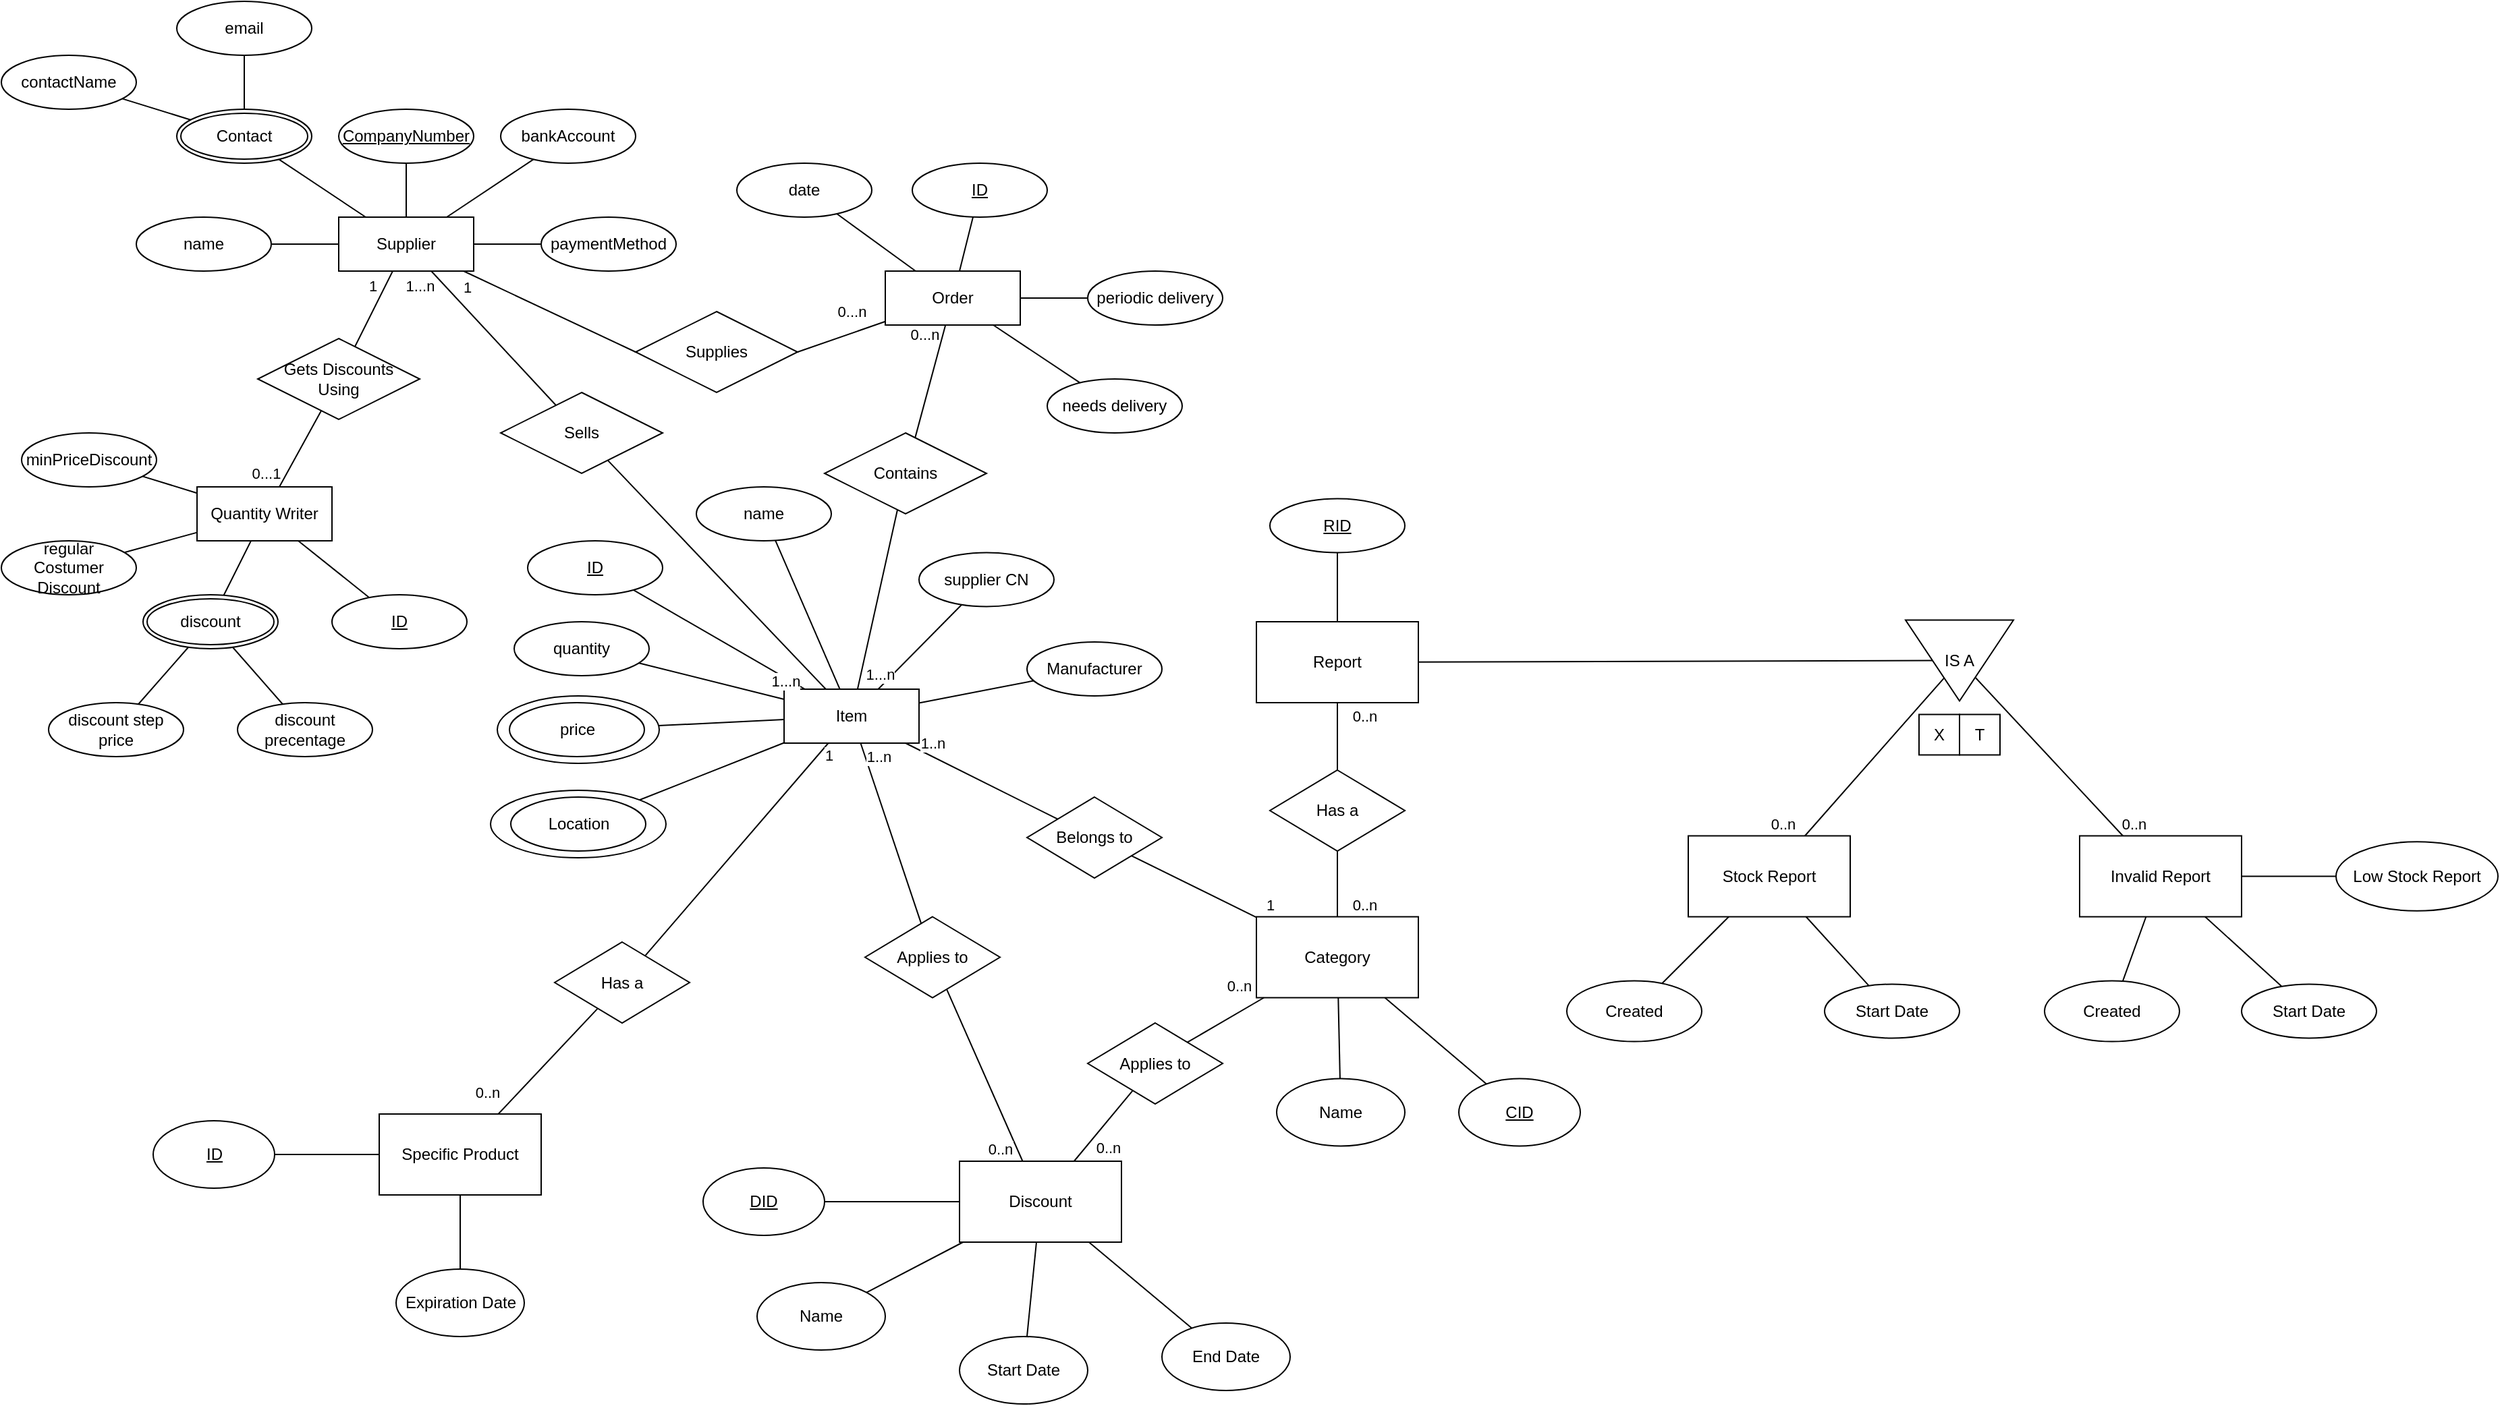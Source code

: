 <mxfile version="14.6.6" type="google"><diagram id="y3tYJqjJ787p8bvLt8Nu" name="Page-1"><mxGraphModel dx="723" dy="328" grid="1" gridSize="10" guides="1" tooltips="1" connect="1" arrows="1" fold="1" page="1" pageScale="1" pageWidth="827" pageHeight="1169" math="0" shadow="0"><root><mxCell id="0"/><mxCell id="1" parent="0"/><mxCell id="_S8KhITSTcZjrJEBdft7-25" value="" style="ellipse;whiteSpace=wrap;html=1;shadow=0;sketch=0;gradientColor=#ffffff;" parent="1" vertex="1"><mxGeometry x="402.5" y="625" width="130" height="50" as="geometry"/></mxCell><mxCell id="_S8KhITSTcZjrJEBdft7-22" value="" style="ellipse;whiteSpace=wrap;html=1;gradientColor=#ffffff;shadow=0;sketch=0;" parent="1" vertex="1"><mxGeometry x="407.5" y="555" width="120" height="50" as="geometry"/></mxCell><mxCell id="8m26D_59TUy7ycSrw9YV-2" value="Supplier" style="whiteSpace=wrap;html=1;align=center;" parent="1" vertex="1"><mxGeometry x="290" y="200" width="100" height="40" as="geometry"/></mxCell><mxCell id="8m26D_59TUy7ycSrw9YV-3" value="CompanyNumber" style="ellipse;whiteSpace=wrap;html=1;align=center;fontStyle=4;" parent="1" vertex="1"><mxGeometry x="290" y="120" width="100" height="40" as="geometry"/></mxCell><mxCell id="8m26D_59TUy7ycSrw9YV-5" value="" style="endArrow=none;html=1;rounded=0;" parent="1" source="8m26D_59TUy7ycSrw9YV-2" target="8m26D_59TUy7ycSrw9YV-3" edge="1"><mxGeometry relative="1" as="geometry"><mxPoint x="340" y="230" as="sourcePoint"/><mxPoint x="500" y="230" as="targetPoint"/></mxGeometry></mxCell><mxCell id="8m26D_59TUy7ycSrw9YV-6" value="Contact" style="ellipse;shape=doubleEllipse;margin=3;whiteSpace=wrap;html=1;align=center;" parent="1" vertex="1"><mxGeometry x="170" y="120" width="100" height="40" as="geometry"/></mxCell><mxCell id="8m26D_59TUy7ycSrw9YV-7" value="" style="endArrow=none;html=1;rounded=0;" parent="1" source="8m26D_59TUy7ycSrw9YV-2" target="8m26D_59TUy7ycSrw9YV-6" edge="1"><mxGeometry relative="1" as="geometry"><mxPoint x="340" y="230" as="sourcePoint"/><mxPoint x="500" y="230" as="targetPoint"/></mxGeometry></mxCell><mxCell id="8m26D_59TUy7ycSrw9YV-8" value="bankAccount" style="ellipse;whiteSpace=wrap;html=1;align=center;" parent="1" vertex="1"><mxGeometry x="410" y="120" width="100" height="40" as="geometry"/></mxCell><mxCell id="8m26D_59TUy7ycSrw9YV-9" value="" style="endArrow=none;html=1;rounded=0;" parent="1" source="8m26D_59TUy7ycSrw9YV-2" target="8m26D_59TUy7ycSrw9YV-8" edge="1"><mxGeometry relative="1" as="geometry"><mxPoint x="340" y="230" as="sourcePoint"/><mxPoint x="500" y="230" as="targetPoint"/></mxGeometry></mxCell><mxCell id="8m26D_59TUy7ycSrw9YV-10" value="paymentMethod" style="ellipse;whiteSpace=wrap;html=1;align=center;" parent="1" vertex="1"><mxGeometry x="440" y="200" width="100" height="40" as="geometry"/></mxCell><mxCell id="8m26D_59TUy7ycSrw9YV-11" value="" style="endArrow=none;html=1;rounded=0;" parent="1" source="8m26D_59TUy7ycSrw9YV-2" target="8m26D_59TUy7ycSrw9YV-10" edge="1"><mxGeometry relative="1" as="geometry"><mxPoint x="400" y="280" as="sourcePoint"/><mxPoint x="530" y="310" as="targetPoint"/></mxGeometry></mxCell><mxCell id="8m26D_59TUy7ycSrw9YV-12" value="name" style="ellipse;whiteSpace=wrap;html=1;align=center;" parent="1" vertex="1"><mxGeometry x="140" y="200" width="100" height="40" as="geometry"/></mxCell><mxCell id="8m26D_59TUy7ycSrw9YV-13" value="" style="endArrow=none;html=1;rounded=0;" parent="1" source="8m26D_59TUy7ycSrw9YV-2" target="8m26D_59TUy7ycSrw9YV-12" edge="1"><mxGeometry relative="1" as="geometry"><mxPoint x="100" y="280" as="sourcePoint"/><mxPoint x="230" y="310" as="targetPoint"/></mxGeometry></mxCell><mxCell id="8m26D_59TUy7ycSrw9YV-14" value="Quantity Writer" style="whiteSpace=wrap;html=1;align=center;" parent="1" vertex="1"><mxGeometry x="185" y="400" width="100" height="40" as="geometry"/></mxCell><mxCell id="8m26D_59TUy7ycSrw9YV-16" value="" style="endArrow=none;html=1;rounded=0;" parent="1" source="8m26D_59TUy7ycSrw9YV-14" target="8m26D_59TUy7ycSrw9YV-17" edge="1"><mxGeometry relative="1" as="geometry"><mxPoint x="375" y="480" as="sourcePoint"/><mxPoint x="375" y="440" as="targetPoint"/></mxGeometry></mxCell><mxCell id="8m26D_59TUy7ycSrw9YV-17" value="minPriceDiscount" style="ellipse;whiteSpace=wrap;html=1;align=center;" parent="1" vertex="1"><mxGeometry x="55" y="360" width="100" height="40" as="geometry"/></mxCell><mxCell id="8m26D_59TUy7ycSrw9YV-18" value="" style="endArrow=none;html=1;rounded=0;" parent="1" source="8m26D_59TUy7ycSrw9YV-14" target="8m26D_59TUy7ycSrw9YV-19" edge="1"><mxGeometry relative="1" as="geometry"><mxPoint x="170" y="484.615" as="sourcePoint"/><mxPoint x="360" y="520" as="targetPoint"/></mxGeometry></mxCell><mxCell id="8m26D_59TUy7ycSrw9YV-19" value="regular&lt;br&gt;Costumer&lt;br&gt;Discount" style="ellipse;whiteSpace=wrap;html=1;align=center;" parent="1" vertex="1"><mxGeometry x="40" y="440" width="100" height="40" as="geometry"/></mxCell><mxCell id="8m26D_59TUy7ycSrw9YV-20" value="email" style="ellipse;whiteSpace=wrap;html=1;align=center;" parent="1" vertex="1"><mxGeometry x="170" y="40" width="100" height="40" as="geometry"/></mxCell><mxCell id="8m26D_59TUy7ycSrw9YV-21" value="contactName" style="ellipse;whiteSpace=wrap;html=1;align=center;" parent="1" vertex="1"><mxGeometry x="40" y="80" width="100" height="40" as="geometry"/></mxCell><mxCell id="8m26D_59TUy7ycSrw9YV-22" value="" style="endArrow=none;html=1;rounded=0;" parent="1" source="8m26D_59TUy7ycSrw9YV-6" target="8m26D_59TUy7ycSrw9YV-20" edge="1"><mxGeometry relative="1" as="geometry"><mxPoint x="330" y="220" as="sourcePoint"/><mxPoint x="490" y="220" as="targetPoint"/></mxGeometry></mxCell><mxCell id="8m26D_59TUy7ycSrw9YV-23" value="" style="endArrow=none;html=1;rounded=0;" parent="1" source="8m26D_59TUy7ycSrw9YV-6" target="8m26D_59TUy7ycSrw9YV-21" edge="1"><mxGeometry relative="1" as="geometry"><mxPoint x="330" y="220" as="sourcePoint"/><mxPoint x="490" y="220" as="targetPoint"/></mxGeometry></mxCell><mxCell id="8m26D_59TUy7ycSrw9YV-24" value="discount" style="ellipse;shape=doubleEllipse;margin=3;whiteSpace=wrap;html=1;align=center;" parent="1" vertex="1"><mxGeometry x="145" y="480" width="100" height="40" as="geometry"/></mxCell><mxCell id="8m26D_59TUy7ycSrw9YV-25" value="" style="endArrow=none;html=1;rounded=0;" parent="1" source="8m26D_59TUy7ycSrw9YV-14" target="8m26D_59TUy7ycSrw9YV-24" edge="1"><mxGeometry relative="1" as="geometry"><mxPoint x="345" y="400" as="sourcePoint"/><mxPoint x="505" y="400" as="targetPoint"/></mxGeometry></mxCell><mxCell id="8m26D_59TUy7ycSrw9YV-26" value="discount step price" style="ellipse;whiteSpace=wrap;html=1;align=center;" parent="1" vertex="1"><mxGeometry x="75" y="560" width="100" height="40" as="geometry"/></mxCell><mxCell id="8m26D_59TUy7ycSrw9YV-27" value="discount precentage" style="ellipse;whiteSpace=wrap;html=1;align=center;" parent="1" vertex="1"><mxGeometry x="215" y="560" width="100" height="40" as="geometry"/></mxCell><mxCell id="8m26D_59TUy7ycSrw9YV-28" value="" style="endArrow=none;html=1;rounded=0;" parent="1" source="8m26D_59TUy7ycSrw9YV-24" target="8m26D_59TUy7ycSrw9YV-27" edge="1"><mxGeometry relative="1" as="geometry"><mxPoint x="345" y="490" as="sourcePoint"/><mxPoint x="505" y="490" as="targetPoint"/></mxGeometry></mxCell><mxCell id="8m26D_59TUy7ycSrw9YV-29" value="" style="endArrow=none;html=1;rounded=0;" parent="1" source="8m26D_59TUy7ycSrw9YV-24" target="8m26D_59TUy7ycSrw9YV-26" edge="1"><mxGeometry relative="1" as="geometry"><mxPoint x="345" y="490" as="sourcePoint"/><mxPoint x="505" y="490" as="targetPoint"/></mxGeometry></mxCell><mxCell id="8m26D_59TUy7ycSrw9YV-30" value="" style="endArrow=none;html=1;rounded=0;startArrow=none;" parent="1" source="RQlOUDsLHRLv0aSgAVB9-13" target="8m26D_59TUy7ycSrw9YV-2" edge="1"><mxGeometry relative="1" as="geometry"><mxPoint x="330" y="310" as="sourcePoint"/><mxPoint x="490" y="310" as="targetPoint"/></mxGeometry></mxCell><mxCell id="8m26D_59TUy7ycSrw9YV-31" value="1" style="edgeLabel;html=1;align=center;verticalAlign=middle;resizable=0;points=[];" parent="8m26D_59TUy7ycSrw9YV-30" vertex="1" connectable="0"><mxGeometry x="0.777" y="2" relative="1" as="geometry"><mxPoint x="-10" y="5" as="offset"/></mxGeometry></mxCell><mxCell id="8m26D_59TUy7ycSrw9YV-33" value="Order" style="whiteSpace=wrap;html=1;align=center;" parent="1" vertex="1"><mxGeometry x="695" y="240" width="100" height="40" as="geometry"/></mxCell><mxCell id="8m26D_59TUy7ycSrw9YV-34" value="ID" style="ellipse;whiteSpace=wrap;html=1;align=center;fontStyle=4;" parent="1" vertex="1"><mxGeometry x="285" y="480" width="100" height="40" as="geometry"/></mxCell><mxCell id="8m26D_59TUy7ycSrw9YV-35" value="" style="endArrow=none;html=1;rounded=0;" parent="1" source="8m26D_59TUy7ycSrw9YV-14" target="8m26D_59TUy7ycSrw9YV-34" edge="1"><mxGeometry relative="1" as="geometry"><mxPoint x="375" y="410" as="sourcePoint"/><mxPoint x="535" y="410" as="targetPoint"/></mxGeometry></mxCell><mxCell id="8m26D_59TUy7ycSrw9YV-36" value="ID" style="ellipse;whiteSpace=wrap;html=1;align=center;fontStyle=4;" parent="1" vertex="1"><mxGeometry x="715" y="160" width="100" height="40" as="geometry"/></mxCell><mxCell id="8m26D_59TUy7ycSrw9YV-37" value="" style="endArrow=none;html=1;rounded=0;" parent="1" source="8m26D_59TUy7ycSrw9YV-36" target="8m26D_59TUy7ycSrw9YV-33" edge="1"><mxGeometry relative="1" as="geometry"><mxPoint x="405" y="160" as="sourcePoint"/><mxPoint x="565" y="160" as="targetPoint"/></mxGeometry></mxCell><mxCell id="8m26D_59TUy7ycSrw9YV-38" value="date" style="ellipse;whiteSpace=wrap;html=1;align=center;" parent="1" vertex="1"><mxGeometry x="585" y="160" width="100" height="40" as="geometry"/></mxCell><mxCell id="8m26D_59TUy7ycSrw9YV-39" value="" style="endArrow=none;html=1;rounded=0;" parent="1" source="8m26D_59TUy7ycSrw9YV-38" target="8m26D_59TUy7ycSrw9YV-33" edge="1"><mxGeometry relative="1" as="geometry"><mxPoint x="405" y="160" as="sourcePoint"/><mxPoint x="565" y="160" as="targetPoint"/></mxGeometry></mxCell><mxCell id="8m26D_59TUy7ycSrw9YV-40" value="periodic delivery" style="ellipse;whiteSpace=wrap;html=1;align=center;" parent="1" vertex="1"><mxGeometry x="845" y="240" width="100" height="40" as="geometry"/></mxCell><mxCell id="8m26D_59TUy7ycSrw9YV-41" value="" style="endArrow=none;html=1;rounded=0;" parent="1" source="8m26D_59TUy7ycSrw9YV-33" target="8m26D_59TUy7ycSrw9YV-40" edge="1"><mxGeometry relative="1" as="geometry"><mxPoint x="665" y="160" as="sourcePoint"/><mxPoint x="825" y="160" as="targetPoint"/></mxGeometry></mxCell><mxCell id="8m26D_59TUy7ycSrw9YV-42" value="needs delivery" style="ellipse;whiteSpace=wrap;html=1;align=center;" parent="1" vertex="1"><mxGeometry x="815" y="320" width="100" height="40" as="geometry"/></mxCell><mxCell id="8m26D_59TUy7ycSrw9YV-43" value="" style="endArrow=none;html=1;rounded=0;" parent="1" source="8m26D_59TUy7ycSrw9YV-33" target="8m26D_59TUy7ycSrw9YV-42" edge="1"><mxGeometry relative="1" as="geometry"><mxPoint x="665" y="250" as="sourcePoint"/><mxPoint x="825" y="250" as="targetPoint"/></mxGeometry></mxCell><mxCell id="8m26D_59TUy7ycSrw9YV-44" value="Item" style="whiteSpace=wrap;html=1;align=center;" parent="1" vertex="1"><mxGeometry x="620" y="550" width="100" height="40" as="geometry"/></mxCell><mxCell id="8m26D_59TUy7ycSrw9YV-46" value="" style="endArrow=none;html=1;rounded=0;" parent="1" source="8m26D_59TUy7ycSrw9YV-44" target="8m26D_59TUy7ycSrw9YV-48" edge="1"><mxGeometry relative="1" as="geometry"><mxPoint x="540" y="510" as="sourcePoint"/><mxPoint x="790.0" y="570" as="targetPoint"/></mxGeometry></mxCell><mxCell id="8m26D_59TUy7ycSrw9YV-48" value="name" style="ellipse;whiteSpace=wrap;html=1;align=center;" parent="1" vertex="1"><mxGeometry x="555" y="400" width="100" height="40" as="geometry"/></mxCell><mxCell id="8m26D_59TUy7ycSrw9YV-49" value="supplier CN" style="ellipse;whiteSpace=wrap;html=1;align=center;" parent="1" vertex="1"><mxGeometry x="720" y="448.75" width="100" height="40" as="geometry"/></mxCell><mxCell id="8m26D_59TUy7ycSrw9YV-50" value="" style="endArrow=none;html=1;rounded=0;" parent="1" source="8m26D_59TUy7ycSrw9YV-44" target="8m26D_59TUy7ycSrw9YV-49" edge="1"><mxGeometry relative="1" as="geometry"><mxPoint x="741.25" y="553.624" as="sourcePoint"/><mxPoint x="721.25" y="490" as="targetPoint"/></mxGeometry></mxCell><mxCell id="8m26D_59TUy7ycSrw9YV-51" value="price" style="ellipse;whiteSpace=wrap;html=1;align=center;" parent="1" vertex="1"><mxGeometry x="416.5" y="560" width="100" height="40" as="geometry"/></mxCell><mxCell id="8m26D_59TUy7ycSrw9YV-52" value="" style="endArrow=none;html=1;rounded=0;" parent="1" source="8m26D_59TUy7ycSrw9YV-44" target="_S8KhITSTcZjrJEBdft7-22" edge="1"><mxGeometry relative="1" as="geometry"><mxPoint x="540" y="510" as="sourcePoint"/><mxPoint x="700" y="510" as="targetPoint"/></mxGeometry></mxCell><mxCell id="8m26D_59TUy7ycSrw9YV-53" value="quantity" style="ellipse;whiteSpace=wrap;html=1;align=center;" parent="1" vertex="1"><mxGeometry x="420" y="500" width="100" height="40" as="geometry"/></mxCell><mxCell id="8m26D_59TUy7ycSrw9YV-54" value="" style="endArrow=none;html=1;rounded=0;" parent="1" source="8m26D_59TUy7ycSrw9YV-53" target="8m26D_59TUy7ycSrw9YV-44" edge="1"><mxGeometry relative="1" as="geometry"><mxPoint x="540" y="510" as="sourcePoint"/><mxPoint x="700" y="510" as="targetPoint"/></mxGeometry></mxCell><mxCell id="8m26D_59TUy7ycSrw9YV-55" value="ID" style="ellipse;whiteSpace=wrap;html=1;align=center;fontStyle=4;" parent="1" vertex="1"><mxGeometry x="430" y="440" width="100" height="40" as="geometry"/></mxCell><mxCell id="8m26D_59TUy7ycSrw9YV-56" value="" style="endArrow=none;html=1;rounded=0;" parent="1" source="8m26D_59TUy7ycSrw9YV-55" target="8m26D_59TUy7ycSrw9YV-44" edge="1"><mxGeometry relative="1" as="geometry"><mxPoint x="540" y="510" as="sourcePoint"/><mxPoint x="700" y="510" as="targetPoint"/></mxGeometry></mxCell><mxCell id="8m26D_59TUy7ycSrw9YV-57" value="" style="endArrow=none;html=1;rounded=0;startArrow=none;" parent="1" source="RQlOUDsLHRLv0aSgAVB9-5" target="8m26D_59TUy7ycSrw9YV-44" edge="1"><mxGeometry relative="1" as="geometry"><mxPoint x="540" y="360" as="sourcePoint"/><mxPoint x="700" y="360" as="targetPoint"/></mxGeometry></mxCell><mxCell id="8m26D_59TUy7ycSrw9YV-59" value="1...n" style="edgeLabel;html=1;align=center;verticalAlign=middle;resizable=0;points=[];" parent="8m26D_59TUy7ycSrw9YV-57" vertex="1" connectable="0"><mxGeometry x="0.821" relative="1" as="geometry"><mxPoint x="14" y="1" as="offset"/></mxGeometry></mxCell><mxCell id="8m26D_59TUy7ycSrw9YV-60" value="" style="endArrow=none;html=1;rounded=0;startArrow=none;" parent="1" source="RQlOUDsLHRLv0aSgAVB9-9" target="8m26D_59TUy7ycSrw9YV-44" edge="1"><mxGeometry relative="1" as="geometry"><mxPoint x="290" y="360" as="sourcePoint"/><mxPoint x="450" y="360" as="targetPoint"/></mxGeometry></mxCell><mxCell id="8m26D_59TUy7ycSrw9YV-62" value="1...n" style="edgeLabel;html=1;align=center;verticalAlign=middle;resizable=0;points=[];" parent="8m26D_59TUy7ycSrw9YV-60" vertex="1" connectable="0"><mxGeometry x="0.901" y="3" relative="1" as="geometry"><mxPoint x="-24" y="4" as="offset"/></mxGeometry></mxCell><mxCell id="8m26D_59TUy7ycSrw9YV-63" value="" style="endArrow=none;html=1;rounded=0;entryX=0;entryY=0.5;entryDx=0;entryDy=0;" parent="1" source="8m26D_59TUy7ycSrw9YV-2" target="RQlOUDsLHRLv0aSgAVB9-1" edge="1"><mxGeometry relative="1" as="geometry"><mxPoint x="290" y="270" as="sourcePoint"/><mxPoint x="450" y="270" as="targetPoint"/></mxGeometry></mxCell><mxCell id="8m26D_59TUy7ycSrw9YV-65" value="1" style="edgeLabel;html=1;align=center;verticalAlign=middle;resizable=0;points=[];" parent="8m26D_59TUy7ycSrw9YV-63" vertex="1" connectable="0"><mxGeometry x="-0.886" y="2" relative="1" as="geometry"><mxPoint x="-6" y="10" as="offset"/></mxGeometry></mxCell><mxCell id="9Jhgp5Qa3sMmV0Nlwl-5-1" value="Report" style="rounded=0;whiteSpace=wrap;html=1;" parent="1" vertex="1"><mxGeometry x="970" y="500" width="120" height="60" as="geometry"/></mxCell><mxCell id="9Jhgp5Qa3sMmV0Nlwl-5-3" value="IS A" style="triangle;whiteSpace=wrap;html=1;rotation=90;verticalAlign=middle;horizontal=0;" parent="1" vertex="1"><mxGeometry x="1461" y="488.75" width="60" height="80" as="geometry"/></mxCell><mxCell id="9Jhgp5Qa3sMmV0Nlwl-5-4" value="" style="endArrow=none;html=1;" parent="1" source="9Jhgp5Qa3sMmV0Nlwl-5-3" target="9Jhgp5Qa3sMmV0Nlwl-5-1" edge="1"><mxGeometry width="50" height="50" relative="1" as="geometry"><mxPoint x="1350" y="630" as="sourcePoint"/><mxPoint x="1250" y="674.803" as="targetPoint"/></mxGeometry></mxCell><mxCell id="9Jhgp5Qa3sMmV0Nlwl-5-5" value="X" style="rounded=0;whiteSpace=wrap;html=1;" parent="1" vertex="1"><mxGeometry x="1461" y="568.75" width="30" height="30" as="geometry"/></mxCell><mxCell id="9Jhgp5Qa3sMmV0Nlwl-5-6" value="T" style="rounded=0;whiteSpace=wrap;html=1;" parent="1" vertex="1"><mxGeometry x="1491" y="568.75" width="30" height="30" as="geometry"/></mxCell><mxCell id="9Jhgp5Qa3sMmV0Nlwl-5-7" value="Created" style="ellipse;whiteSpace=wrap;html=1;" parent="1" vertex="1"><mxGeometry x="1200" y="766.25" width="100" height="45" as="geometry"/></mxCell><mxCell id="9Jhgp5Qa3sMmV0Nlwl-5-8" value="Start Date" style="ellipse;whiteSpace=wrap;html=1;" parent="1" vertex="1"><mxGeometry x="1391" y="768.75" width="100" height="40" as="geometry"/></mxCell><mxCell id="9Jhgp5Qa3sMmV0Nlwl-5-10" value="&lt;u&gt;RID&lt;/u&gt;" style="ellipse;whiteSpace=wrap;html=1;" parent="1" vertex="1"><mxGeometry x="980" y="408.75" width="100" height="40" as="geometry"/></mxCell><mxCell id="9Jhgp5Qa3sMmV0Nlwl-5-11" value="" style="endArrow=none;html=1;" parent="1" source="9Jhgp5Qa3sMmV0Nlwl-5-7" target="9Jhgp5Qa3sMmV0Nlwl-5-17" edge="1"><mxGeometry width="50" height="50" relative="1" as="geometry"><mxPoint x="1601" y="528.75" as="sourcePoint"/><mxPoint x="1651" y="478.75" as="targetPoint"/></mxGeometry></mxCell><mxCell id="9Jhgp5Qa3sMmV0Nlwl-5-12" value="" style="endArrow=none;html=1;" parent="1" source="9Jhgp5Qa3sMmV0Nlwl-5-17" target="9Jhgp5Qa3sMmV0Nlwl-5-8" edge="1"><mxGeometry width="50" height="50" relative="1" as="geometry"><mxPoint x="1601" y="528.75" as="sourcePoint"/><mxPoint x="1651" y="478.75" as="targetPoint"/></mxGeometry></mxCell><mxCell id="9Jhgp5Qa3sMmV0Nlwl-5-13" value="" style="endArrow=none;html=1;" parent="1" source="9Jhgp5Qa3sMmV0Nlwl-5-1" target="9Jhgp5Qa3sMmV0Nlwl-5-10" edge="1"><mxGeometry width="50" height="50" relative="1" as="geometry"><mxPoint x="1140" y="370" as="sourcePoint"/><mxPoint x="1190" y="320" as="targetPoint"/></mxGeometry></mxCell><mxCell id="9Jhgp5Qa3sMmV0Nlwl-5-17" value="Stock Report" style="rounded=0;whiteSpace=wrap;html=1;" parent="1" vertex="1"><mxGeometry x="1290" y="658.75" width="120" height="60" as="geometry"/></mxCell><mxCell id="9Jhgp5Qa3sMmV0Nlwl-5-19" value="0..n" style="endArrow=none;html=1;" parent="1" source="9Jhgp5Qa3sMmV0Nlwl-5-17" target="9Jhgp5Qa3sMmV0Nlwl-5-3" edge="1"><mxGeometry x="-1" y="19" width="50" height="50" relative="1" as="geometry"><mxPoint x="1601" y="768.75" as="sourcePoint"/><mxPoint x="1651" y="718.75" as="targetPoint"/><mxPoint x="-2" y="4" as="offset"/></mxGeometry></mxCell><mxCell id="9Jhgp5Qa3sMmV0Nlwl-5-20" value="0..n" style="endArrow=none;html=1;" parent="1" source="oQ6xz8nVM0tBD6Oi64CE-7" target="9Jhgp5Qa3sMmV0Nlwl-5-3" edge="1"><mxGeometry x="-0.988" y="-12" width="50" height="50" relative="1" as="geometry"><mxPoint x="1806.812" y="808.75" as="sourcePoint"/><mxPoint x="1651" y="718.75" as="targetPoint"/><mxPoint as="offset"/></mxGeometry></mxCell><mxCell id="oQ6xz8nVM0tBD6Oi64CE-1" value="Created" style="ellipse;whiteSpace=wrap;html=1;" parent="1" vertex="1"><mxGeometry x="1554" y="766.25" width="100" height="45" as="geometry"/></mxCell><mxCell id="oQ6xz8nVM0tBD6Oi64CE-2" value="Start Date" style="ellipse;whiteSpace=wrap;html=1;" parent="1" vertex="1"><mxGeometry x="1700" y="768.75" width="100" height="40" as="geometry"/></mxCell><mxCell id="oQ6xz8nVM0tBD6Oi64CE-4" value="" style="endArrow=none;html=1;" parent="1" source="oQ6xz8nVM0tBD6Oi64CE-1" target="oQ6xz8nVM0tBD6Oi64CE-7" edge="1"><mxGeometry width="50" height="50" relative="1" as="geometry"><mxPoint x="1911" y="556.25" as="sourcePoint"/><mxPoint x="1961" y="506.25" as="targetPoint"/></mxGeometry></mxCell><mxCell id="oQ6xz8nVM0tBD6Oi64CE-5" value="" style="endArrow=none;html=1;" parent="1" source="oQ6xz8nVM0tBD6Oi64CE-7" target="oQ6xz8nVM0tBD6Oi64CE-2" edge="1"><mxGeometry width="50" height="50" relative="1" as="geometry"><mxPoint x="1911" y="556.25" as="sourcePoint"/><mxPoint x="1961" y="506.25" as="targetPoint"/></mxGeometry></mxCell><mxCell id="_S8KhITSTcZjrJEBdft7-48" value="" style="rounded=0;orthogonalLoop=1;jettySize=auto;html=1;endArrow=none;endFill=0;" parent="1" source="oQ6xz8nVM0tBD6Oi64CE-7" target="_S8KhITSTcZjrJEBdft7-47" edge="1"><mxGeometry relative="1" as="geometry"/></mxCell><mxCell id="oQ6xz8nVM0tBD6Oi64CE-7" value="Invalid Report" style="rounded=0;whiteSpace=wrap;html=1;" parent="1" vertex="1"><mxGeometry x="1580" y="658.75" width="120" height="60" as="geometry"/></mxCell><mxCell id="_S8KhITSTcZjrJEBdft7-1" value="Category" style="rounded=0;whiteSpace=wrap;html=1;" parent="1" vertex="1"><mxGeometry x="970" y="718.75" width="120" height="60" as="geometry"/></mxCell><mxCell id="_S8KhITSTcZjrJEBdft7-2" value="0..n" style="endArrow=none;html=1;" parent="1" source="9Jhgp5Qa3sMmV0Nlwl-5-1" target="_S8KhITSTcZjrJEBdft7-35" edge="1"><mxGeometry x="-0.6" y="20" width="50" height="50" relative="1" as="geometry"><mxPoint x="1150" y="280" as="sourcePoint"/><mxPoint x="1200" y="230" as="targetPoint"/><mxPoint as="offset"/></mxGeometry></mxCell><mxCell id="_S8KhITSTcZjrJEBdft7-3" value="&lt;u&gt;CID&lt;/u&gt;" style="ellipse;whiteSpace=wrap;html=1;" parent="1" vertex="1"><mxGeometry x="1120" y="838.75" width="90" height="50" as="geometry"/></mxCell><mxCell id="_S8KhITSTcZjrJEBdft7-4" value="Name" style="ellipse;whiteSpace=wrap;html=1;" parent="1" vertex="1"><mxGeometry x="985" y="838.75" width="95" height="50" as="geometry"/></mxCell><mxCell id="_S8KhITSTcZjrJEBdft7-5" value="" style="endArrow=none;html=1;" parent="1" source="_S8KhITSTcZjrJEBdft7-3" target="_S8KhITSTcZjrJEBdft7-1" edge="1"><mxGeometry width="50" height="50" relative="1" as="geometry"><mxPoint x="1230" y="268.75" as="sourcePoint"/><mxPoint x="1280" y="218.75" as="targetPoint"/></mxGeometry></mxCell><mxCell id="_S8KhITSTcZjrJEBdft7-6" value="" style="endArrow=none;html=1;" parent="1" source="_S8KhITSTcZjrJEBdft7-1" target="_S8KhITSTcZjrJEBdft7-4" edge="1"><mxGeometry width="50" height="50" relative="1" as="geometry"><mxPoint x="1240" y="178.75" as="sourcePoint"/><mxPoint x="1280" y="118.75" as="targetPoint"/></mxGeometry></mxCell><mxCell id="_S8KhITSTcZjrJEBdft7-7" value="Discount" style="rounded=0;whiteSpace=wrap;html=1;" parent="1" vertex="1"><mxGeometry x="750" y="900" width="120" height="60" as="geometry"/></mxCell><mxCell id="_S8KhITSTcZjrJEBdft7-8" value="0..n" style="endArrow=none;html=1;" parent="1" edge="1"><mxGeometry x="-0.655" y="-17" width="50" height="50" relative="1" as="geometry"><mxPoint x="975.571" y="778.75" as="sourcePoint"/><mxPoint x="917.352" y="812.711" as="targetPoint"/><mxPoint as="offset"/></mxGeometry></mxCell><mxCell id="_S8KhITSTcZjrJEBdft7-9" value="&lt;u&gt;DID&lt;/u&gt;" style="ellipse;whiteSpace=wrap;html=1;" parent="1" vertex="1"><mxGeometry x="560" y="905" width="90" height="50" as="geometry"/></mxCell><mxCell id="_S8KhITSTcZjrJEBdft7-10" value="Name" style="ellipse;whiteSpace=wrap;html=1;" parent="1" vertex="1"><mxGeometry x="600" y="990" width="95" height="50" as="geometry"/></mxCell><mxCell id="_S8KhITSTcZjrJEBdft7-11" value="Start Date" style="ellipse;whiteSpace=wrap;html=1;" parent="1" vertex="1"><mxGeometry x="750" y="1030" width="95" height="50" as="geometry"/></mxCell><mxCell id="_S8KhITSTcZjrJEBdft7-12" value="End Date" style="ellipse;whiteSpace=wrap;html=1;" parent="1" vertex="1"><mxGeometry x="900" y="1020" width="95" height="50" as="geometry"/></mxCell><mxCell id="_S8KhITSTcZjrJEBdft7-13" value="" style="endArrow=none;html=1;" parent="1" source="_S8KhITSTcZjrJEBdft7-9" target="_S8KhITSTcZjrJEBdft7-7" edge="1"><mxGeometry width="50" height="50" relative="1" as="geometry"><mxPoint x="1520" y="430" as="sourcePoint"/><mxPoint x="1570" y="380" as="targetPoint"/></mxGeometry></mxCell><mxCell id="_S8KhITSTcZjrJEBdft7-14" value="" style="endArrow=none;html=1;" parent="1" source="_S8KhITSTcZjrJEBdft7-10" target="_S8KhITSTcZjrJEBdft7-7" edge="1"><mxGeometry width="50" height="50" relative="1" as="geometry"><mxPoint x="1610.004" y="266.854" as="sourcePoint"/><mxPoint x="1663.15" y="320" as="targetPoint"/></mxGeometry></mxCell><mxCell id="_S8KhITSTcZjrJEBdft7-15" value="" style="endArrow=none;html=1;" parent="1" source="_S8KhITSTcZjrJEBdft7-11" target="_S8KhITSTcZjrJEBdft7-7" edge="1"><mxGeometry width="50" height="50" relative="1" as="geometry"><mxPoint x="1520" y="430" as="sourcePoint"/><mxPoint x="1570" y="380" as="targetPoint"/></mxGeometry></mxCell><mxCell id="_S8KhITSTcZjrJEBdft7-16" value="" style="endArrow=none;html=1;" parent="1" source="_S8KhITSTcZjrJEBdft7-12" target="_S8KhITSTcZjrJEBdft7-7" edge="1"><mxGeometry width="50" height="50" relative="1" as="geometry"><mxPoint x="1520" y="430" as="sourcePoint"/><mxPoint x="1570" y="380" as="targetPoint"/></mxGeometry></mxCell><mxCell id="_S8KhITSTcZjrJEBdft7-18" value="1..n" style="endArrow=none;html=1;" parent="1" source="_S8KhITSTcZjrJEBdft7-44" target="8m26D_59TUy7ycSrw9YV-44" edge="1"><mxGeometry x="0.806" y="-9" width="50" height="50" relative="1" as="geometry"><mxPoint x="670" y="770" as="sourcePoint"/><mxPoint x="770" y="600" as="targetPoint"/><mxPoint as="offset"/></mxGeometry></mxCell><mxCell id="_S8KhITSTcZjrJEBdft7-19" value="Manufacturer" style="ellipse;whiteSpace=wrap;html=1;align=center;" parent="1" vertex="1"><mxGeometry x="800" y="515" width="100" height="40" as="geometry"/></mxCell><mxCell id="_S8KhITSTcZjrJEBdft7-20" value="" style="endArrow=none;html=1;" parent="1" source="8m26D_59TUy7ycSrw9YV-44" target="_S8KhITSTcZjrJEBdft7-19" edge="1"><mxGeometry width="50" height="50" relative="1" as="geometry"><mxPoint x="720" y="650" as="sourcePoint"/><mxPoint x="770" y="600" as="targetPoint"/></mxGeometry></mxCell><mxCell id="_S8KhITSTcZjrJEBdft7-24" value="Location" style="ellipse;whiteSpace=wrap;html=1;align=center;" parent="1" vertex="1"><mxGeometry x="417.5" y="630" width="100" height="40" as="geometry"/></mxCell><mxCell id="_S8KhITSTcZjrJEBdft7-26" value="" style="endArrow=none;html=1;" parent="1" source="_S8KhITSTcZjrJEBdft7-25" target="8m26D_59TUy7ycSrw9YV-44" edge="1"><mxGeometry width="50" height="50" relative="1" as="geometry"><mxPoint x="690" y="620" as="sourcePoint"/><mxPoint x="740" y="570" as="targetPoint"/></mxGeometry></mxCell><mxCell id="_S8KhITSTcZjrJEBdft7-28" value="Specific Product" style="rounded=0;whiteSpace=wrap;html=1;shadow=0;sketch=0;gradientColor=#ffffff;" parent="1" vertex="1"><mxGeometry x="320" y="865" width="120" height="60" as="geometry"/></mxCell><mxCell id="_S8KhITSTcZjrJEBdft7-29" value="1" style="endArrow=none;html=1;" parent="1" source="_S8KhITSTcZjrJEBdft7-39" target="8m26D_59TUy7ycSrw9YV-44" edge="1"><mxGeometry x="0.927" y="-7" width="50" height="50" relative="1" as="geometry"><mxPoint x="370" y="740" as="sourcePoint"/><mxPoint x="860" y="730" as="targetPoint"/><mxPoint y="-1" as="offset"/></mxGeometry></mxCell><mxCell id="_S8KhITSTcZjrJEBdft7-31" value="&lt;u&gt;ID&lt;/u&gt;" style="ellipse;whiteSpace=wrap;html=1;" parent="1" vertex="1"><mxGeometry x="152.5" y="870" width="90" height="50" as="geometry"/></mxCell><mxCell id="_S8KhITSTcZjrJEBdft7-32" value="Expiration Date" style="ellipse;whiteSpace=wrap;html=1;" parent="1" vertex="1"><mxGeometry x="332.5" y="980" width="95" height="50" as="geometry"/></mxCell><mxCell id="_S8KhITSTcZjrJEBdft7-33" value="" style="endArrow=none;html=1;" parent="1" source="_S8KhITSTcZjrJEBdft7-31" target="_S8KhITSTcZjrJEBdft7-28" edge="1"><mxGeometry width="50" height="50" relative="1" as="geometry"><mxPoint x="485" y="905" as="sourcePoint"/><mxPoint x="535" y="855" as="targetPoint"/></mxGeometry></mxCell><mxCell id="_S8KhITSTcZjrJEBdft7-34" value="" style="endArrow=none;html=1;" parent="1" source="_S8KhITSTcZjrJEBdft7-32" target="_S8KhITSTcZjrJEBdft7-28" edge="1"><mxGeometry width="50" height="50" relative="1" as="geometry"><mxPoint x="485" y="905" as="sourcePoint"/><mxPoint x="375" y="925" as="targetPoint"/></mxGeometry></mxCell><mxCell id="_S8KhITSTcZjrJEBdft7-35" value="Has a" style="rhombus;whiteSpace=wrap;html=1;shadow=0;sketch=0;gradientColor=#ffffff;" parent="1" vertex="1"><mxGeometry x="980" y="610" width="100" height="60" as="geometry"/></mxCell><mxCell id="_S8KhITSTcZjrJEBdft7-36" value="0..n" style="endArrow=none;html=1;" parent="1" source="_S8KhITSTcZjrJEBdft7-1" target="_S8KhITSTcZjrJEBdft7-35" edge="1"><mxGeometry x="-0.641" y="-20" width="50" height="50" relative="1" as="geometry"><mxPoint x="1160" y="790" as="sourcePoint"/><mxPoint x="1210" y="740" as="targetPoint"/><mxPoint as="offset"/></mxGeometry></mxCell><mxCell id="_S8KhITSTcZjrJEBdft7-37" value="Applies to" style="rhombus;whiteSpace=wrap;html=1;shadow=0;sketch=0;gradientColor=#ffffff;" parent="1" vertex="1"><mxGeometry x="845" y="797.5" width="100" height="60" as="geometry"/></mxCell><mxCell id="_S8KhITSTcZjrJEBdft7-38" value="0..n" style="endArrow=none;html=1;" parent="1" source="_S8KhITSTcZjrJEBdft7-7" target="_S8KhITSTcZjrJEBdft7-37" edge="1"><mxGeometry x="-0.321" y="-14" width="50" height="50" relative="1" as="geometry"><mxPoint x="760" y="750" as="sourcePoint"/><mxPoint x="810" y="700" as="targetPoint"/><mxPoint y="-1" as="offset"/></mxGeometry></mxCell><mxCell id="_S8KhITSTcZjrJEBdft7-39" value="Has a" style="rhombus;whiteSpace=wrap;html=1;shadow=0;sketch=0;gradientColor=#ffffff;" parent="1" vertex="1"><mxGeometry x="450" y="737.5" width="100" height="60" as="geometry"/></mxCell><mxCell id="_S8KhITSTcZjrJEBdft7-40" value="0..n" style="endArrow=none;html=1;" parent="1" source="_S8KhITSTcZjrJEBdft7-28" target="_S8KhITSTcZjrJEBdft7-39" edge="1"><mxGeometry x="-0.902" y="16" width="50" height="50" relative="1" as="geometry"><mxPoint x="570" y="860" as="sourcePoint"/><mxPoint x="620" y="810" as="targetPoint"/><mxPoint y="-1" as="offset"/></mxGeometry></mxCell><mxCell id="_S8KhITSTcZjrJEBdft7-41" value="Belongs to" style="rhombus;whiteSpace=wrap;html=1;shadow=0;sketch=0;gradientColor=#ffffff;" parent="1" vertex="1"><mxGeometry x="800" y="630" width="100" height="60" as="geometry"/></mxCell><mxCell id="_S8KhITSTcZjrJEBdft7-42" value="1..n" style="endArrow=none;html=1;" parent="1" source="8m26D_59TUy7ycSrw9YV-44" target="_S8KhITSTcZjrJEBdft7-41" edge="1"><mxGeometry x="-0.716" y="9" width="50" height="50" relative="1" as="geometry"><mxPoint x="760" y="720" as="sourcePoint"/><mxPoint x="810" y="670" as="targetPoint"/><mxPoint as="offset"/></mxGeometry></mxCell><mxCell id="_S8KhITSTcZjrJEBdft7-43" value="1" style="endArrow=none;html=1;" parent="1" source="_S8KhITSTcZjrJEBdft7-1" target="_S8KhITSTcZjrJEBdft7-41" edge="1"><mxGeometry x="-1" y="-14" width="50" height="50" relative="1" as="geometry"><mxPoint x="760" y="720" as="sourcePoint"/><mxPoint x="810" y="670" as="targetPoint"/><mxPoint x="4" y="3" as="offset"/></mxGeometry></mxCell><mxCell id="_S8KhITSTcZjrJEBdft7-44" value="Applies to" style="rhombus;whiteSpace=wrap;html=1;shadow=0;sketch=0;gradientColor=#ffffff;" parent="1" vertex="1"><mxGeometry x="680" y="718.75" width="100" height="60" as="geometry"/></mxCell><mxCell id="_S8KhITSTcZjrJEBdft7-45" value="0..n" style="endArrow=none;html=1;" parent="1" source="_S8KhITSTcZjrJEBdft7-7" target="_S8KhITSTcZjrJEBdft7-44" edge="1"><mxGeometry x="-0.772" y="11" width="50" height="50" relative="1" as="geometry"><mxPoint x="760" y="720" as="sourcePoint"/><mxPoint x="810" y="670" as="targetPoint"/><mxPoint y="1" as="offset"/></mxGeometry></mxCell><mxCell id="_S8KhITSTcZjrJEBdft7-47" value="Low Stock Report" style="ellipse;whiteSpace=wrap;html=1;rounded=0;" parent="1" vertex="1"><mxGeometry x="1770" y="663.13" width="120" height="51.25" as="geometry"/></mxCell><mxCell id="RQlOUDsLHRLv0aSgAVB9-1" value="Supplies" style="shape=rhombus;perimeter=rhombusPerimeter;whiteSpace=wrap;html=1;align=center;" vertex="1" parent="1"><mxGeometry x="510" y="270" width="120" height="60" as="geometry"/></mxCell><mxCell id="RQlOUDsLHRLv0aSgAVB9-2" value="" style="endArrow=none;html=1;rounded=0;exitX=1;exitY=0.5;exitDx=0;exitDy=0;" edge="1" parent="1" source="RQlOUDsLHRLv0aSgAVB9-1" target="8m26D_59TUy7ycSrw9YV-33"><mxGeometry relative="1" as="geometry"><mxPoint x="392.5" y="250" as="sourcePoint"/><mxPoint x="520" y="310" as="targetPoint"/></mxGeometry></mxCell><mxCell id="RQlOUDsLHRLv0aSgAVB9-3" value="0...n" style="edgeLabel;html=1;align=center;verticalAlign=middle;resizable=0;points=[];" vertex="1" connectable="0" parent="RQlOUDsLHRLv0aSgAVB9-2"><mxGeometry x="0.758" y="-2" relative="1" as="geometry"><mxPoint x="-18" y="-12" as="offset"/></mxGeometry></mxCell><mxCell id="RQlOUDsLHRLv0aSgAVB9-5" value="Contains" style="shape=rhombus;perimeter=rhombusPerimeter;whiteSpace=wrap;html=1;align=center;" vertex="1" parent="1"><mxGeometry x="650" y="360" width="120" height="60" as="geometry"/></mxCell><mxCell id="RQlOUDsLHRLv0aSgAVB9-6" value="" style="endArrow=none;html=1;rounded=0;" edge="1" parent="1" source="8m26D_59TUy7ycSrw9YV-33" target="RQlOUDsLHRLv0aSgAVB9-5"><mxGeometry relative="1" as="geometry"><mxPoint x="740.161" y="280" as="sourcePoint"/><mxPoint x="674.839" y="550" as="targetPoint"/></mxGeometry></mxCell><mxCell id="RQlOUDsLHRLv0aSgAVB9-7" value="0...n" style="edgeLabel;html=1;align=center;verticalAlign=middle;resizable=0;points=[];" vertex="1" connectable="0" parent="RQlOUDsLHRLv0aSgAVB9-6"><mxGeometry x="-0.804" relative="1" as="geometry"><mxPoint x="-14" y="-1" as="offset"/></mxGeometry></mxCell><mxCell id="RQlOUDsLHRLv0aSgAVB9-9" value="Sells" style="shape=rhombus;perimeter=rhombusPerimeter;whiteSpace=wrap;html=1;align=center;" vertex="1" parent="1"><mxGeometry x="410" y="330" width="120" height="60" as="geometry"/></mxCell><mxCell id="RQlOUDsLHRLv0aSgAVB9-10" value="" style="endArrow=none;html=1;rounded=0;" edge="1" parent="1" source="8m26D_59TUy7ycSrw9YV-2" target="RQlOUDsLHRLv0aSgAVB9-9"><mxGeometry relative="1" as="geometry"><mxPoint x="358.857" y="240.0" as="sourcePoint"/><mxPoint x="651.143" y="550" as="targetPoint"/></mxGeometry></mxCell><mxCell id="RQlOUDsLHRLv0aSgAVB9-11" value="1...n" style="edgeLabel;html=1;align=center;verticalAlign=middle;resizable=0;points=[];" vertex="1" connectable="0" parent="RQlOUDsLHRLv0aSgAVB9-10"><mxGeometry x="-0.943" y="-2" relative="1" as="geometry"><mxPoint x="-10" y="6" as="offset"/></mxGeometry></mxCell><mxCell id="RQlOUDsLHRLv0aSgAVB9-13" value="Gets Discounts&lt;br&gt;Using" style="shape=rhombus;perimeter=rhombusPerimeter;whiteSpace=wrap;html=1;align=center;" vertex="1" parent="1"><mxGeometry x="230" y="290" width="120" height="60" as="geometry"/></mxCell><mxCell id="RQlOUDsLHRLv0aSgAVB9-14" value="" style="endArrow=none;html=1;rounded=0;" edge="1" parent="1" source="8m26D_59TUy7ycSrw9YV-14" target="RQlOUDsLHRLv0aSgAVB9-13"><mxGeometry relative="1" as="geometry"><mxPoint x="245.5" y="400" as="sourcePoint"/><mxPoint x="329.5" y="240" as="targetPoint"/></mxGeometry></mxCell><mxCell id="RQlOUDsLHRLv0aSgAVB9-16" value="0...1" style="edgeLabel;html=1;align=center;verticalAlign=middle;resizable=0;points=[];" vertex="1" connectable="0" parent="RQlOUDsLHRLv0aSgAVB9-14"><mxGeometry x="-0.859" y="2" relative="1" as="geometry"><mxPoint x="-11" y="-5" as="offset"/></mxGeometry></mxCell></root></mxGraphModel></diagram></mxfile>